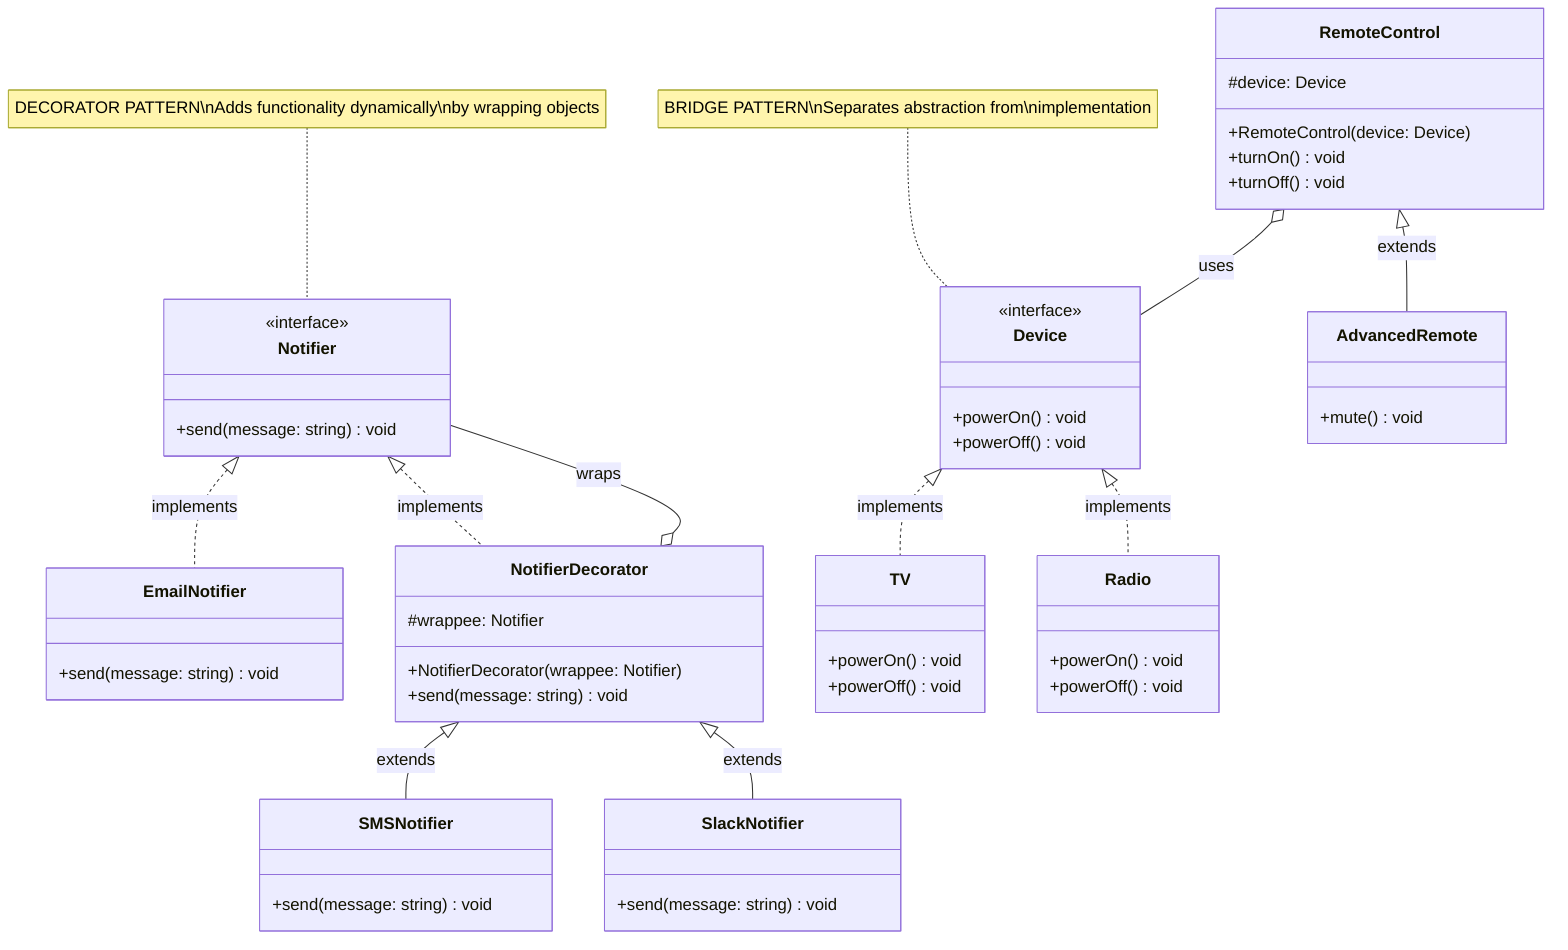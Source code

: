 classDiagram
    %% DECORATOR PATTERN
    class Notifier {
        <<interface>>
        +send(message: string) void
    }
    
    class EmailNotifier {
        +send(message: string) void
    }
    
    class NotifierDecorator {
        #wrappee: Notifier
        +NotifierDecorator(wrappee: Notifier)
        +send(message: string) void
    }
    
    class SMSNotifier {
        +send(message: string) void
    }
    
    class SlackNotifier {
        +send(message: string) void
    }
    
    Notifier <|.. EmailNotifier : implements
    Notifier <|.. NotifierDecorator : implements
    NotifierDecorator <|-- SMSNotifier : extends
    NotifierDecorator <|-- SlackNotifier : extends
    NotifierDecorator o-- Notifier : wraps
    
    %% BRIDGE PATTERN
    class Device {
        <<interface>>
        +powerOn() void
        +powerOff() void
    }
    
    class TV {
        +powerOn() void
        +powerOff() void
    }
    
    class Radio {
        +powerOn() void
        +powerOff() void
    }
    
    class RemoteControl {
        #device: Device
        +RemoteControl(device: Device)
        +turnOn() void
        +turnOff() void
    }
    
    class AdvancedRemote {
        +mute() void
    }
    
    Device <|.. TV : implements
    Device <|.. Radio : implements
    RemoteControl o-- Device : uses
    RemoteControl <|-- AdvancedRemote : extends
    
    note for Notifier "DECORATOR PATTERN\nAdds functionality dynamically\nby wrapping objects"
    
    note for Device "BRIDGE PATTERN\nSeparates abstraction from\nimplementation"